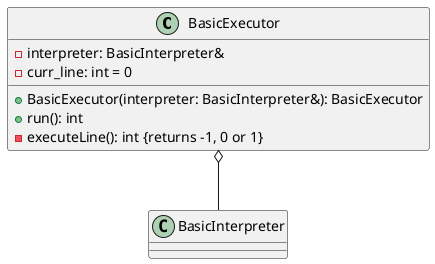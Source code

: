 @startuml Executor classes

class BasicExecutor {
    - interpreter: BasicInterpreter&
    - curr_line: int = 0
    + BasicExecutor(interpreter: BasicInterpreter&): BasicExecutor
    + run(): int
    '-2 EXIT, -1 = error, 0 = ok, 1 = exit
    - executeLine(): int {returns -1, 0 or 1}
}

BasicExecutor o-- BasicInterpreter

@enduml
